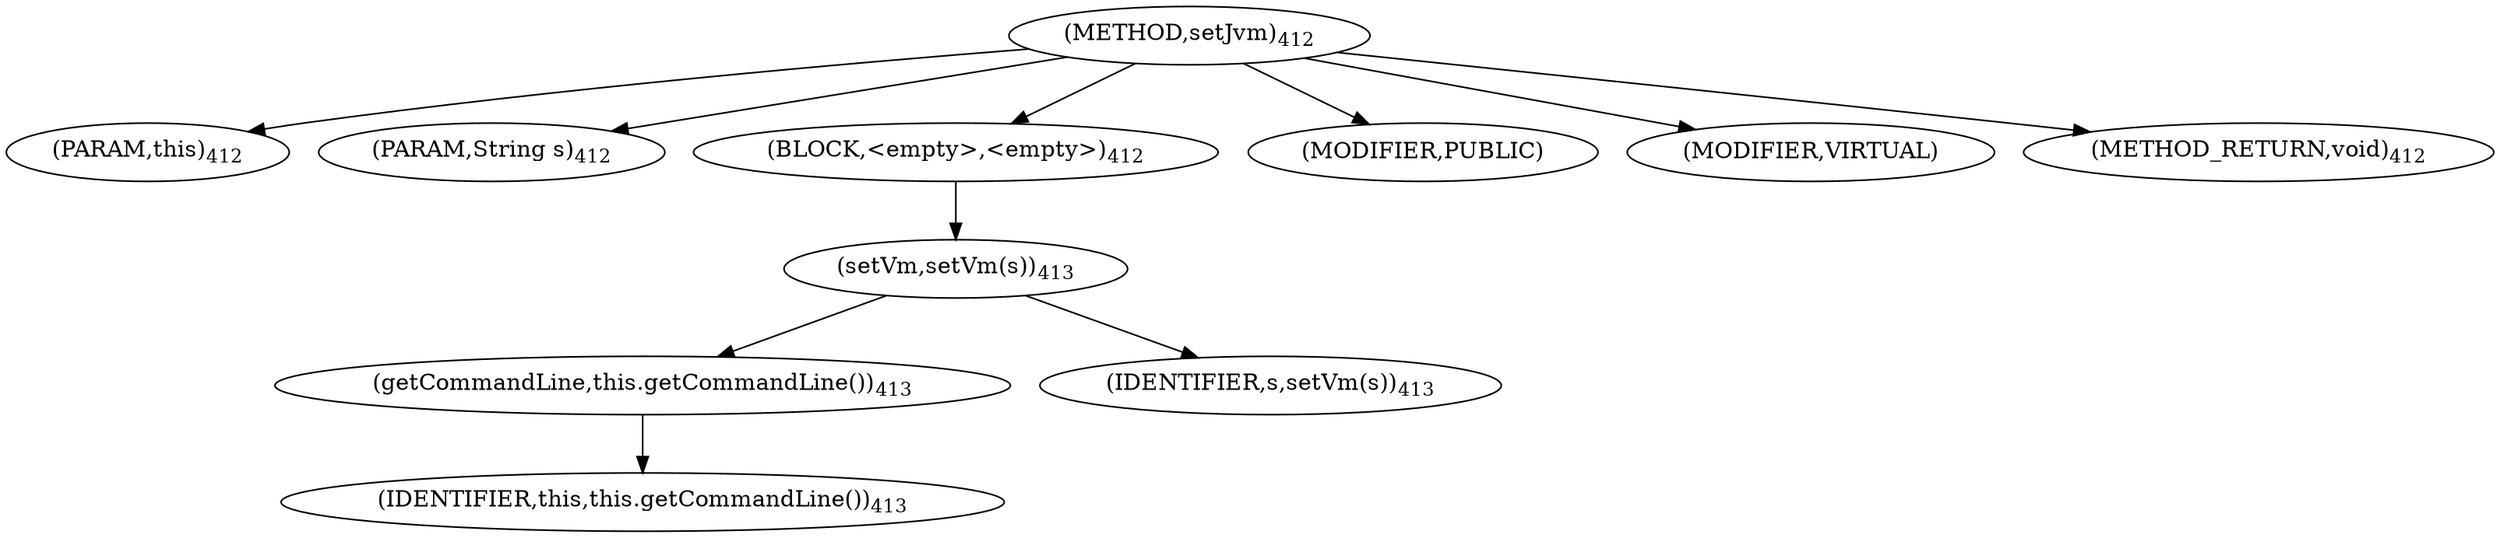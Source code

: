 digraph "setJvm" {  
"1060" [label = <(METHOD,setJvm)<SUB>412</SUB>> ]
"84" [label = <(PARAM,this)<SUB>412</SUB>> ]
"1061" [label = <(PARAM,String s)<SUB>412</SUB>> ]
"1062" [label = <(BLOCK,&lt;empty&gt;,&lt;empty&gt;)<SUB>412</SUB>> ]
"1063" [label = <(setVm,setVm(s))<SUB>413</SUB>> ]
"1064" [label = <(getCommandLine,this.getCommandLine())<SUB>413</SUB>> ]
"83" [label = <(IDENTIFIER,this,this.getCommandLine())<SUB>413</SUB>> ]
"1065" [label = <(IDENTIFIER,s,setVm(s))<SUB>413</SUB>> ]
"1066" [label = <(MODIFIER,PUBLIC)> ]
"1067" [label = <(MODIFIER,VIRTUAL)> ]
"1068" [label = <(METHOD_RETURN,void)<SUB>412</SUB>> ]
  "1060" -> "84" 
  "1060" -> "1061" 
  "1060" -> "1062" 
  "1060" -> "1066" 
  "1060" -> "1067" 
  "1060" -> "1068" 
  "1062" -> "1063" 
  "1063" -> "1064" 
  "1063" -> "1065" 
  "1064" -> "83" 
}
